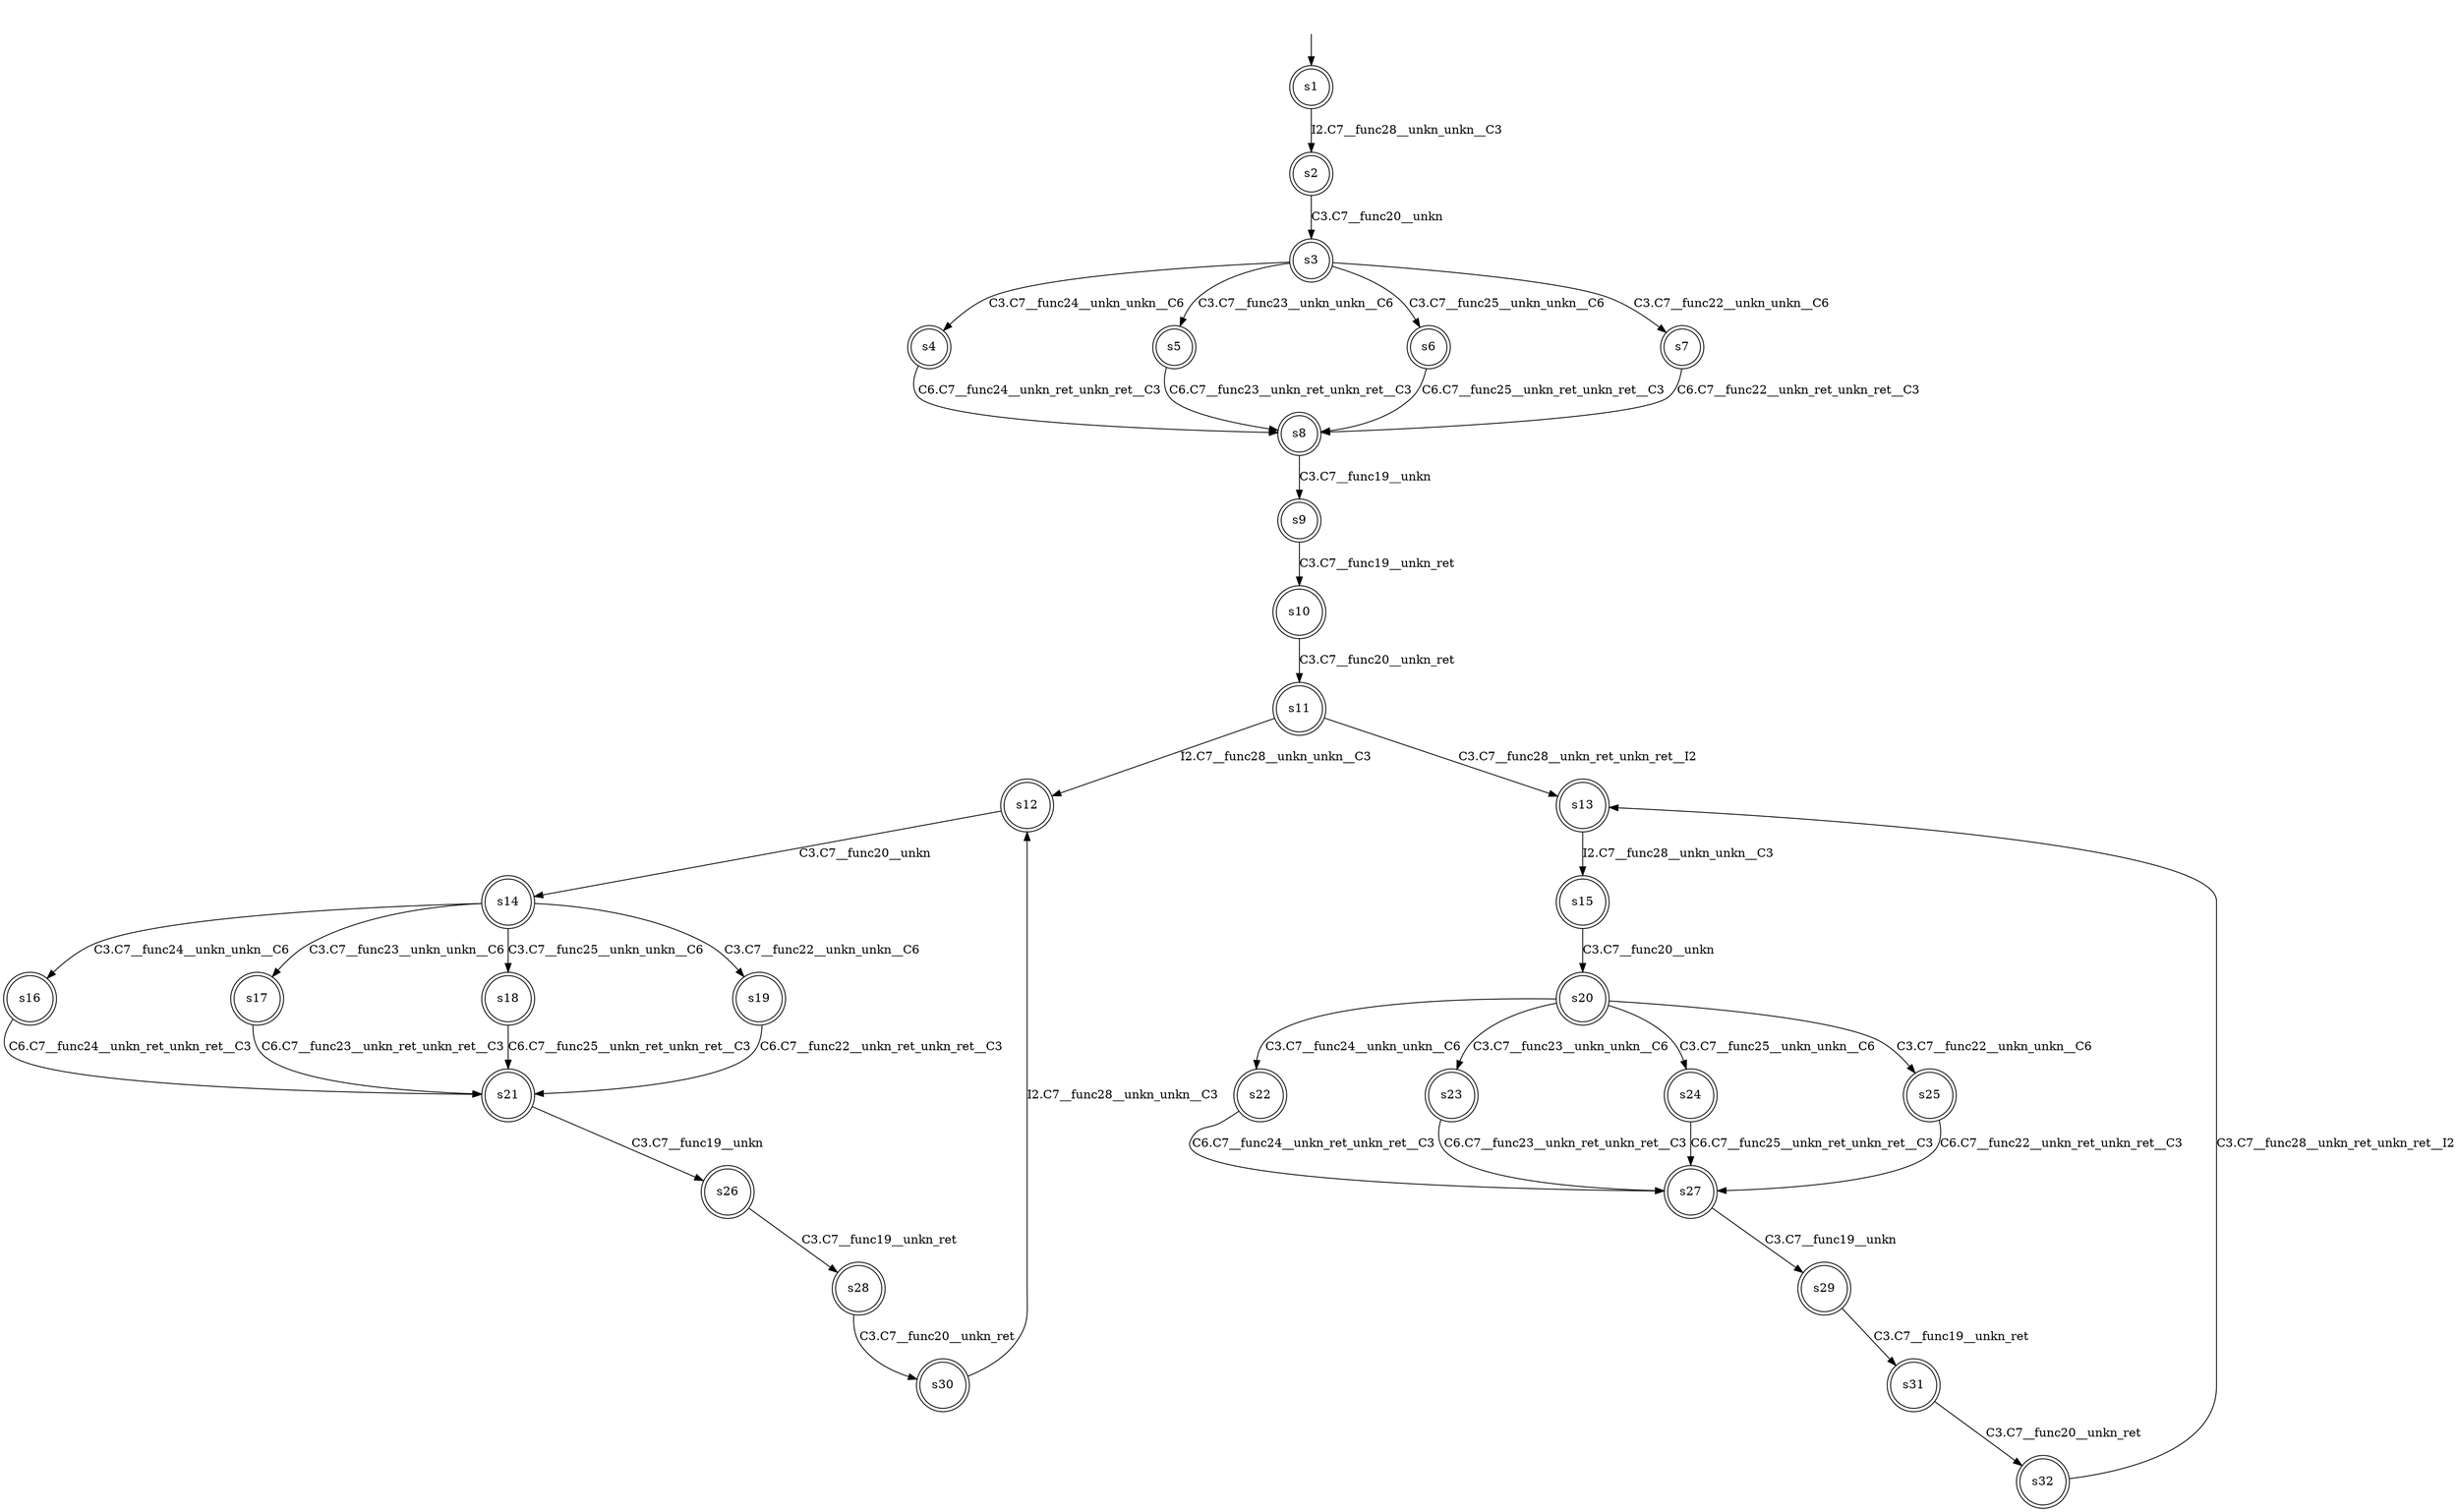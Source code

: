 digraph automaton {
	1 [label=<s1> shape="doublecircle"];
	2 [label=<s2> shape="doublecircle"];
	3 [label=<s3> shape="doublecircle"];
	4 [label=<s4> shape="doublecircle"];
	5 [label=<s5> shape="doublecircle"];
	6 [label=<s6> shape="doublecircle"];
	7 [label=<s7> shape="doublecircle"];
	8 [label=<s8> shape="doublecircle"];
	9 [label=<s9> shape="doublecircle"];
	10 [label=<s10> shape="doublecircle"];
	11 [label=<s11> shape="doublecircle"];
	12 [label=<s12> shape="doublecircle"];
	13 [label=<s13> shape="doublecircle"];
	14 [label=<s14> shape="doublecircle"];
	15 [label=<s15> shape="doublecircle"];
	16 [label=<s16> shape="doublecircle"];
	17 [label=<s17> shape="doublecircle"];
	18 [label=<s18> shape="doublecircle"];
	19 [label=<s19> shape="doublecircle"];
	20 [label=<s20> shape="doublecircle"];
	21 [label=<s21> shape="doublecircle"];
	22 [label=<s22> shape="doublecircle"];
	23 [label=<s23> shape="doublecircle"];
	24 [label=<s24> shape="doublecircle"];
	25 [label=<s25> shape="doublecircle"];
	26 [label=<s26> shape="doublecircle"];
	27 [label=<s27> shape="doublecircle"];
	28 [label=<s28> shape="doublecircle"];
	29 [label=<s29> shape="doublecircle"];
	30 [label=<s30> shape="doublecircle"];
	31 [label=<s31> shape="doublecircle"];
	32 [label=<s32> shape="doublecircle"];
	__init1 [label=<> shape="none"];
	__init1 -> 1;
	1 -> 2 [label=<I2.C7__func28__unkn_unkn__C3> id="1-0-2"];
	2 -> 3 [label=<C3.C7__func20__unkn> id="2-0-3"];
	3 -> 4 [label=<C3.C7__func24__unkn_unkn__C6> id="3-0-4"];
	3 -> 5 [label=<C3.C7__func23__unkn_unkn__C6> id="3-1-5"];
	3 -> 6 [label=<C3.C7__func25__unkn_unkn__C6> id="3-2-6"];
	3 -> 7 [label=<C3.C7__func22__unkn_unkn__C6> id="3-3-7"];
	4 -> 8 [label=<C6.C7__func24__unkn_ret_unkn_ret__C3> id="4-0-8"];
	5 -> 8 [label=<C6.C7__func23__unkn_ret_unkn_ret__C3> id="5-0-8"];
	6 -> 8 [label=<C6.C7__func25__unkn_ret_unkn_ret__C3> id="6-0-8"];
	7 -> 8 [label=<C6.C7__func22__unkn_ret_unkn_ret__C3> id="7-0-8"];
	8 -> 9 [label=<C3.C7__func19__unkn> id="8-0-9"];
	9 -> 10 [label=<C3.C7__func19__unkn_ret> id="9-0-10"];
	10 -> 11 [label=<C3.C7__func20__unkn_ret> id="10-0-11"];
	11 -> 12 [label=<I2.C7__func28__unkn_unkn__C3> id="11-0-12"];
	11 -> 13 [label=<C3.C7__func28__unkn_ret_unkn_ret__I2> id="11-1-13"];
	12 -> 14 [label=<C3.C7__func20__unkn> id="12-0-14"];
	13 -> 15 [label=<I2.C7__func28__unkn_unkn__C3> id="13-0-15"];
	14 -> 16 [label=<C3.C7__func24__unkn_unkn__C6> id="14-0-16"];
	14 -> 17 [label=<C3.C7__func23__unkn_unkn__C6> id="14-1-17"];
	14 -> 18 [label=<C3.C7__func25__unkn_unkn__C6> id="14-2-18"];
	14 -> 19 [label=<C3.C7__func22__unkn_unkn__C6> id="14-3-19"];
	15 -> 20 [label=<C3.C7__func20__unkn> id="15-0-20"];
	16 -> 21 [label=<C6.C7__func24__unkn_ret_unkn_ret__C3> id="16-0-21"];
	17 -> 21 [label=<C6.C7__func23__unkn_ret_unkn_ret__C3> id="17-0-21"];
	18 -> 21 [label=<C6.C7__func25__unkn_ret_unkn_ret__C3> id="18-0-21"];
	19 -> 21 [label=<C6.C7__func22__unkn_ret_unkn_ret__C3> id="19-0-21"];
	20 -> 22 [label=<C3.C7__func24__unkn_unkn__C6> id="20-0-22"];
	20 -> 23 [label=<C3.C7__func23__unkn_unkn__C6> id="20-1-23"];
	20 -> 24 [label=<C3.C7__func25__unkn_unkn__C6> id="20-2-24"];
	20 -> 25 [label=<C3.C7__func22__unkn_unkn__C6> id="20-3-25"];
	21 -> 26 [label=<C3.C7__func19__unkn> id="21-0-26"];
	22 -> 27 [label=<C6.C7__func24__unkn_ret_unkn_ret__C3> id="22-0-27"];
	23 -> 27 [label=<C6.C7__func23__unkn_ret_unkn_ret__C3> id="23-0-27"];
	24 -> 27 [label=<C6.C7__func25__unkn_ret_unkn_ret__C3> id="24-0-27"];
	25 -> 27 [label=<C6.C7__func22__unkn_ret_unkn_ret__C3> id="25-0-27"];
	26 -> 28 [label=<C3.C7__func19__unkn_ret> id="26-0-28"];
	27 -> 29 [label=<C3.C7__func19__unkn> id="27-0-29"];
	28 -> 30 [label=<C3.C7__func20__unkn_ret> id="28-0-30"];
	29 -> 31 [label=<C3.C7__func19__unkn_ret> id="29-0-31"];
	30 -> 12 [label=<I2.C7__func28__unkn_unkn__C3> id="30-0-12"];
	31 -> 32 [label=<C3.C7__func20__unkn_ret> id="31-0-32"];
	32 -> 13 [label=<C3.C7__func28__unkn_ret_unkn_ret__I2> id="32-0-13"];
}
